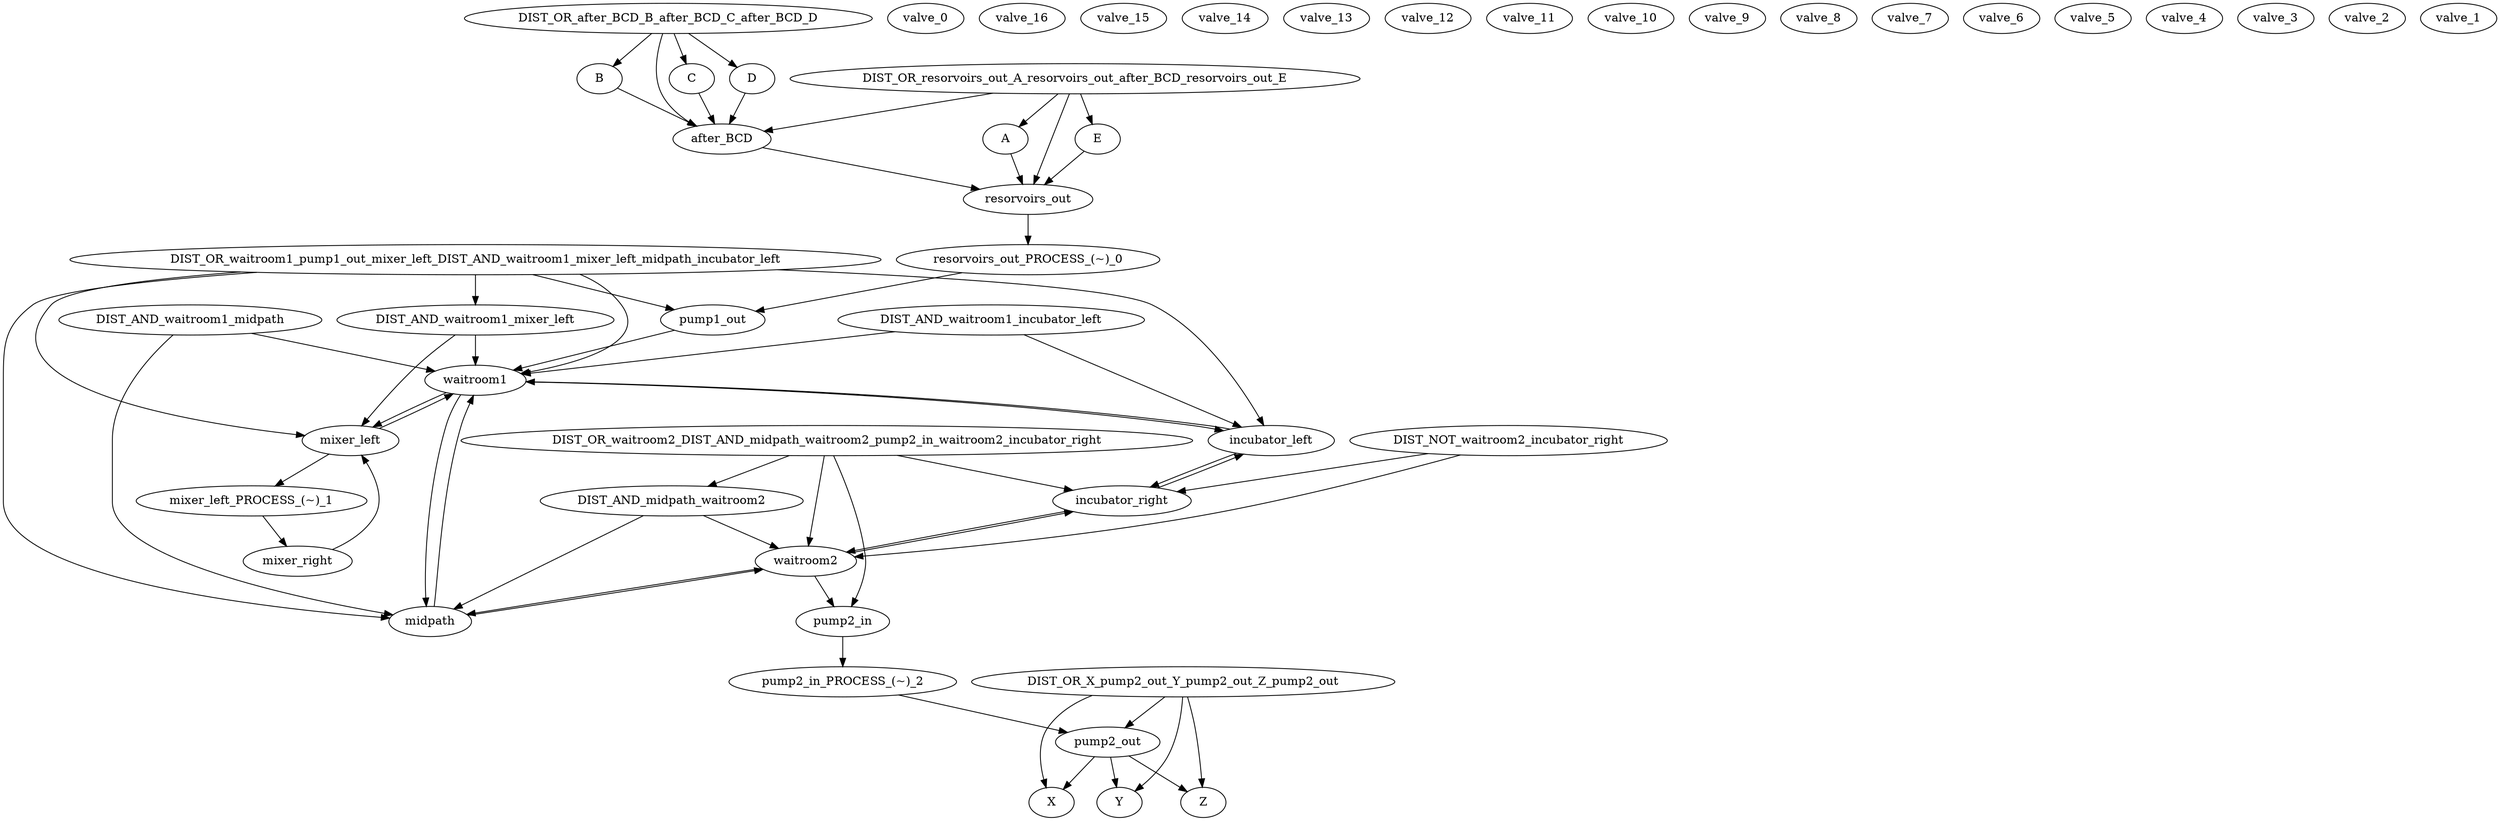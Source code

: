 strict digraph "" {
	A -> resorvoirs_out;
	B -> after_BCD;
	C -> after_BCD;
	D -> after_BCD;
	E -> resorvoirs_out;
	valve_0;
	valve_16;
	valve_15;
	valve_14;
	valve_13;
	valve_12;
	valve_11;
	valve_10;
	valve_9;
	valve_8;
	valve_7;
	valve_6;
	valve_5;
	valve_4;
	valve_3;
	valve_2;
	valve_1;
	after_BCD -> resorvoirs_out;
	resorvoirs_out -> "resorvoirs_out_PROCESS_(~)_0";
	DIST_OR_after_BCD_B_after_BCD_C_after_BCD_D -> B;
	DIST_OR_after_BCD_B_after_BCD_C_after_BCD_D -> C;
	DIST_OR_after_BCD_B_after_BCD_C_after_BCD_D -> D;
	DIST_OR_after_BCD_B_after_BCD_C_after_BCD_D -> after_BCD;
	DIST_OR_resorvoirs_out_A_resorvoirs_out_after_BCD_resorvoirs_out_E -> A;
	DIST_OR_resorvoirs_out_A_resorvoirs_out_after_BCD_resorvoirs_out_E -> E;
	DIST_OR_resorvoirs_out_A_resorvoirs_out_after_BCD_resorvoirs_out_E -> after_BCD;
	DIST_OR_resorvoirs_out_A_resorvoirs_out_after_BCD_resorvoirs_out_E -> resorvoirs_out;
	pump1_out -> waitroom1;
	"resorvoirs_out_PROCESS_(~)_0" -> pump1_out;
	waitroom1 -> mixer_left;
	waitroom1 -> incubator_left;
	waitroom1 -> midpath;
	mixer_left -> waitroom1;
	mixer_left -> "mixer_left_PROCESS_(~)_1";
	incubator_left -> waitroom1;
	incubator_left -> incubator_right;
	midpath -> waitroom1;
	midpath -> waitroom2;
	DIST_AND_waitroom1_mixer_left -> waitroom1;
	DIST_AND_waitroom1_mixer_left -> mixer_left;
	DIST_AND_waitroom1_midpath -> waitroom1;
	DIST_AND_waitroom1_midpath -> midpath;
	DIST_AND_waitroom1_incubator_left -> waitroom1;
	DIST_AND_waitroom1_incubator_left -> incubator_left;
	DIST_OR_waitroom1_pump1_out_mixer_left_DIST_AND_waitroom1_mixer_left_midpath_incubator_left -> pump1_out;
	DIST_OR_waitroom1_pump1_out_mixer_left_DIST_AND_waitroom1_mixer_left_midpath_incubator_left -> waitroom1;
	DIST_OR_waitroom1_pump1_out_mixer_left_DIST_AND_waitroom1_mixer_left_midpath_incubator_left -> mixer_left;
	DIST_OR_waitroom1_pump1_out_mixer_left_DIST_AND_waitroom1_mixer_left_midpath_incubator_left -> incubator_left;
	DIST_OR_waitroom1_pump1_out_mixer_left_DIST_AND_waitroom1_mixer_left_midpath_incubator_left -> midpath;
	DIST_OR_waitroom1_pump1_out_mixer_left_DIST_AND_waitroom1_mixer_left_midpath_incubator_left -> DIST_AND_waitroom1_mixer_left;
	waitroom2 -> midpath;
	waitroom2 -> incubator_right;
	waitroom2 -> pump2_in;
	mixer_right -> mixer_left;
	incubator_right -> incubator_left;
	incubator_right -> waitroom2;
	pump2_in -> "pump2_in_PROCESS_(~)_2";
	"mixer_left_PROCESS_(~)_1" -> mixer_right;
	DIST_AND_midpath_waitroom2 -> midpath;
	DIST_AND_midpath_waitroom2 -> waitroom2;
	DIST_OR_waitroom2_DIST_AND_midpath_waitroom2_pump2_in_waitroom2_incubator_right -> waitroom2;
	DIST_OR_waitroom2_DIST_AND_midpath_waitroom2_pump2_in_waitroom2_incubator_right -> incubator_right;
	DIST_OR_waitroom2_DIST_AND_midpath_waitroom2_pump2_in_waitroom2_incubator_right -> pump2_in;
	DIST_OR_waitroom2_DIST_AND_midpath_waitroom2_pump2_in_waitroom2_incubator_right -> DIST_AND_midpath_waitroom2;
	DIST_NOT_waitroom2_incubator_right -> waitroom2;
	DIST_NOT_waitroom2_incubator_right -> incubator_right;
	pump2_out -> X;
	pump2_out -> Y;
	pump2_out -> Z;
	"pump2_in_PROCESS_(~)_2" -> pump2_out;
	DIST_OR_X_pump2_out_Y_pump2_out_Z_pump2_out -> X;
	DIST_OR_X_pump2_out_Y_pump2_out_Z_pump2_out -> Y;
	DIST_OR_X_pump2_out_Y_pump2_out_Z_pump2_out -> Z;
	DIST_OR_X_pump2_out_Y_pump2_out_Z_pump2_out -> pump2_out;
}
